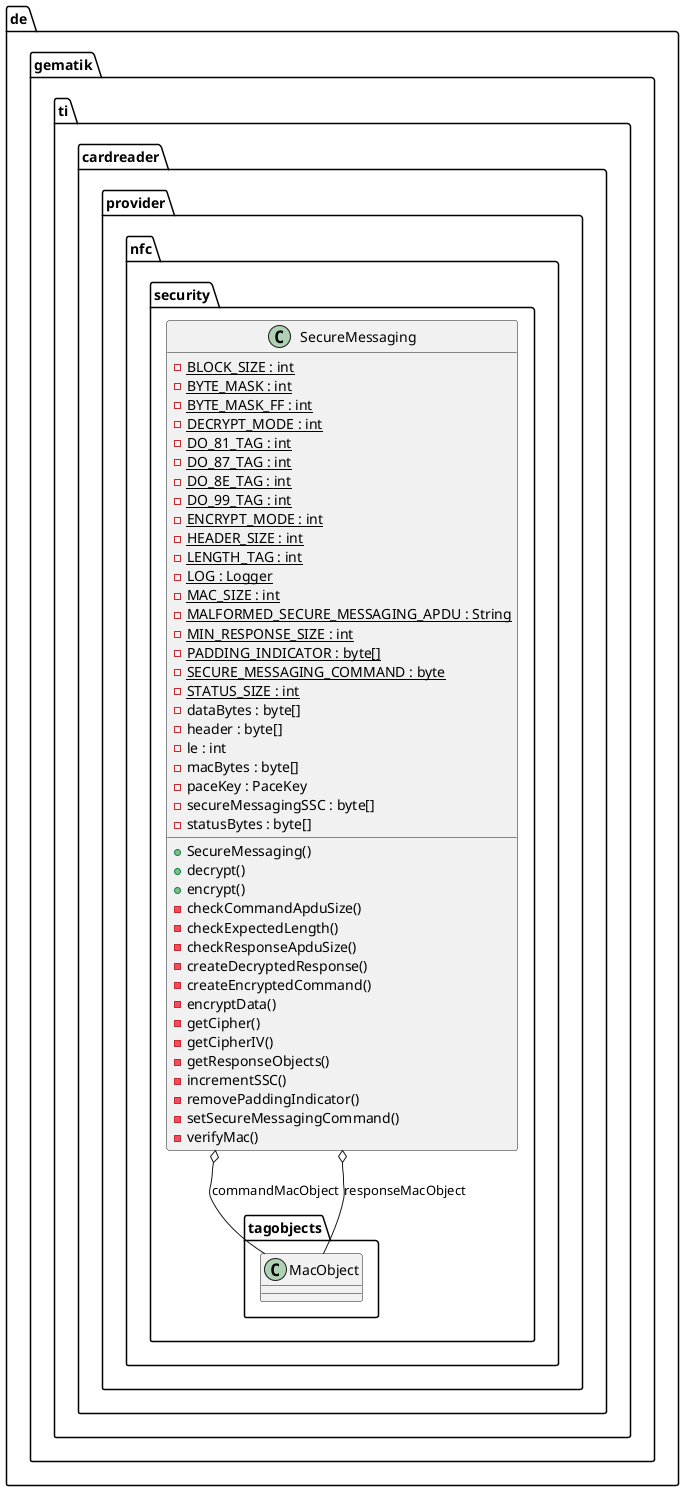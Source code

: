 @startuml



  namespace de.gematik.ti.cardreader.provider.nfc {
    namespace security {
      class de.gematik.ti.cardreader.provider.nfc.security.SecureMessaging {
          {static} - BLOCK_SIZE : int
          {static} - BYTE_MASK : int
          {static} - BYTE_MASK_FF : int
          {static} - DECRYPT_MODE : int
          {static} - DO_81_TAG : int
          {static} - DO_87_TAG : int
          {static} - DO_8E_TAG : int
          {static} - DO_99_TAG : int
          {static} - ENCRYPT_MODE : int
          {static} - HEADER_SIZE : int
          {static} - LENGTH_TAG : int
          {static} - LOG : Logger
          {static} - MAC_SIZE : int
          {static} - MALFORMED_SECURE_MESSAGING_APDU : String
          {static} - MIN_RESPONSE_SIZE : int
          {static} - PADDING_INDICATOR : byte[]
          {static} - SECURE_MESSAGING_COMMAND : byte
          {static} - STATUS_SIZE : int
          - dataBytes : byte[]
          - header : byte[]
          - le : int
          - macBytes : byte[]
          - paceKey : PaceKey
          - secureMessagingSSC : byte[]
          - statusBytes : byte[]
          + SecureMessaging()
          + decrypt()
          + encrypt()
          - checkCommandApduSize()
          - checkExpectedLength()
          - checkResponseApduSize()
          - createDecryptedResponse()
          - createEncryptedCommand()
          - encryptData()
          - getCipher()
          - getCipherIV()
          - getResponseObjects()
          - incrementSSC()
          - removePaddingIndicator()
          - setSecureMessagingCommand()
          - verifyMac()
      }
    }
  }
  

  de.gematik.ti.cardreader.provider.nfc.security.SecureMessaging o-- de.gematik.ti.cardreader.provider.nfc.security.tagobjects.MacObject : commandMacObject
  de.gematik.ti.cardreader.provider.nfc.security.SecureMessaging o-- de.gematik.ti.cardreader.provider.nfc.security.tagobjects.MacObject : responseMacObject









@enduml
